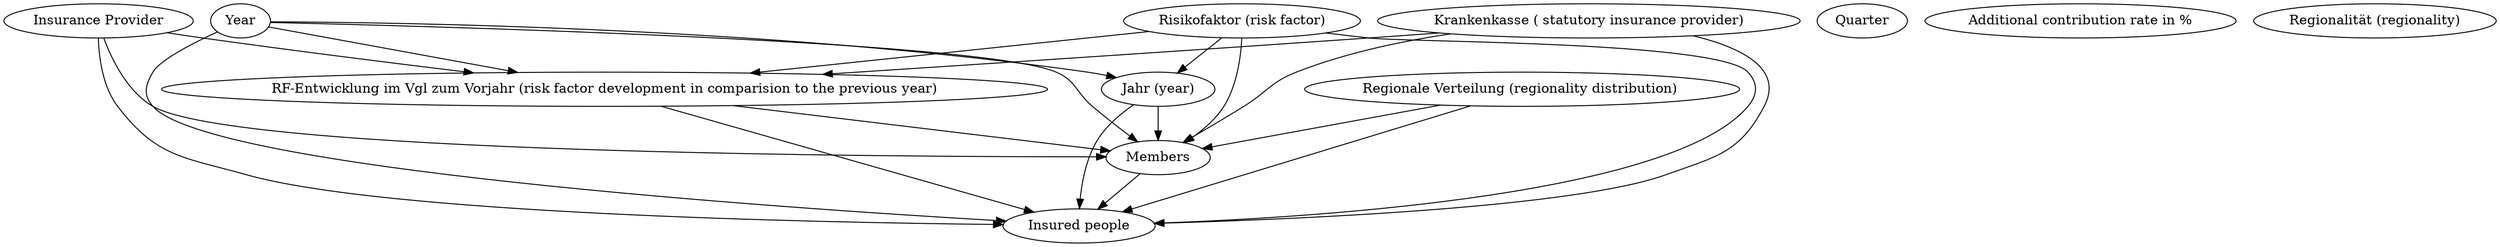 strict digraph {
Year;
"Insurance Provider";
Quarter;
Members;
"Insured people";
"Additional contribution rate in %";
"Krankenkasse ( statutory insurance provider)";
"Risikofaktor (risk factor)";
"RF-Entwicklung im Vgl zum Vorjahr (risk factor development in comparision to the previous year)";
"Regionalität (regionality)";
"Regionale Verteilung (regionality distribution) ";
"Jahr (year)";
Year -> Members [origin=learned, weight=28.97823057374368];
Year -> "Insured people" [origin=learned, weight=30.514126105717096];
Year -> "RF-Entwicklung im Vgl zum Vorjahr (risk factor development in comparision to the previous year)" [origin=learned, weight="-0.15210160819720567"];
Year -> "Jahr (year)" [origin=learned, weight="-14.503416370326468"];
"Insurance Provider" -> Members [origin=learned, weight=4.649137963044757];
"Insurance Provider" -> "Insured people" [origin=learned, weight="-5.085944200422888"];
"Insurance Provider" -> "RF-Entwicklung im Vgl zum Vorjahr (risk factor development in comparision to the previous year)" [origin=learned, weight="-3.9986099628784086"];
Members -> "Insured people" [origin=learned, weight=1.2111412519152895];
"Krankenkasse ( statutory insurance provider)" -> Members [origin=learned, weight=4.649022359957828];
"Krankenkasse ( statutory insurance provider)" -> "Insured people" [origin=learned, weight="-5.085879156322784"];
"Krankenkasse ( statutory insurance provider)" -> "RF-Entwicklung im Vgl zum Vorjahr (risk factor development in comparision to the previous year)" [origin=learned, weight="-3.8569736300407587"];
"Risikofaktor (risk factor)" -> Members [origin=learned, weight=29.17438314217638];
"Risikofaktor (risk factor)" -> "Insured people" [origin=learned, weight="-15.132824816519427"];
"Risikofaktor (risk factor)" -> "RF-Entwicklung im Vgl zum Vorjahr (risk factor development in comparision to the previous year)" [origin=learned, weight=3.1794161425246625];
"Risikofaktor (risk factor)" -> "Jahr (year)" [origin=learned, weight=0.5669562588917624];
"RF-Entwicklung im Vgl zum Vorjahr (risk factor development in comparision to the previous year)" -> Members [origin=learned, weight=26.10980812524944];
"RF-Entwicklung im Vgl zum Vorjahr (risk factor development in comparision to the previous year)" -> "Insured people" [origin=learned, weight="-20.802557678049265"];
"Regionale Verteilung (regionality distribution) " -> Members [origin=learned, weight="-1.4299023479340969"];
"Regionale Verteilung (regionality distribution) " -> "Insured people" [origin=learned, weight=2.1376118491956655];
"Jahr (year)" -> Members [origin=learned, weight=28.97806381629977];
"Jahr (year)" -> "Insured people" [origin=learned, weight=30.51430082253307];
}
